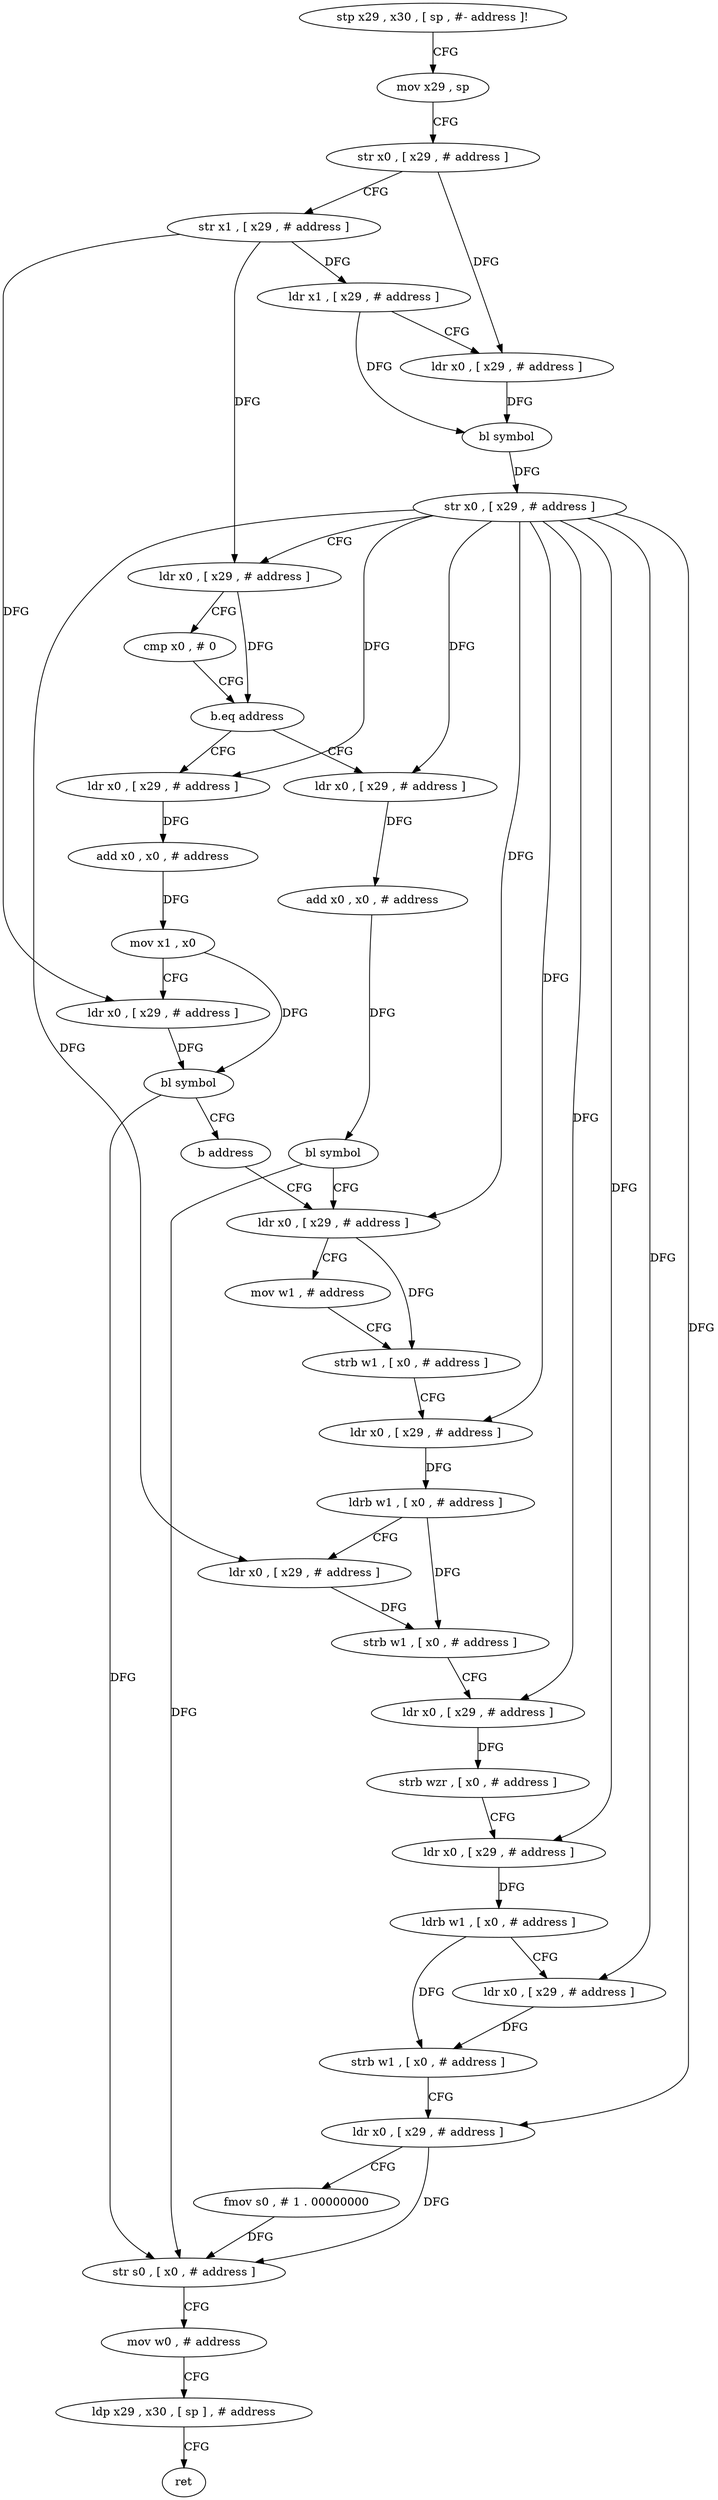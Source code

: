 digraph "func" {
"4265956" [label = "stp x29 , x30 , [ sp , #- address ]!" ]
"4265960" [label = "mov x29 , sp" ]
"4265964" [label = "str x0 , [ x29 , # address ]" ]
"4265968" [label = "str x1 , [ x29 , # address ]" ]
"4265972" [label = "ldr x1 , [ x29 , # address ]" ]
"4265976" [label = "ldr x0 , [ x29 , # address ]" ]
"4265980" [label = "bl symbol" ]
"4265984" [label = "str x0 , [ x29 , # address ]" ]
"4265988" [label = "ldr x0 , [ x29 , # address ]" ]
"4265992" [label = "cmp x0 , # 0" ]
"4265996" [label = "b.eq address" ]
"4266024" [label = "ldr x0 , [ x29 , # address ]" ]
"4266000" [label = "ldr x0 , [ x29 , # address ]" ]
"4266028" [label = "add x0 , x0 , # address" ]
"4266032" [label = "bl symbol" ]
"4266036" [label = "ldr x0 , [ x29 , # address ]" ]
"4266004" [label = "add x0 , x0 , # address" ]
"4266008" [label = "mov x1 , x0" ]
"4266012" [label = "ldr x0 , [ x29 , # address ]" ]
"4266016" [label = "bl symbol" ]
"4266020" [label = "b address" ]
"4266040" [label = "mov w1 , # address" ]
"4266044" [label = "strb w1 , [ x0 , # address ]" ]
"4266048" [label = "ldr x0 , [ x29 , # address ]" ]
"4266052" [label = "ldrb w1 , [ x0 , # address ]" ]
"4266056" [label = "ldr x0 , [ x29 , # address ]" ]
"4266060" [label = "strb w1 , [ x0 , # address ]" ]
"4266064" [label = "ldr x0 , [ x29 , # address ]" ]
"4266068" [label = "strb wzr , [ x0 , # address ]" ]
"4266072" [label = "ldr x0 , [ x29 , # address ]" ]
"4266076" [label = "ldrb w1 , [ x0 , # address ]" ]
"4266080" [label = "ldr x0 , [ x29 , # address ]" ]
"4266084" [label = "strb w1 , [ x0 , # address ]" ]
"4266088" [label = "ldr x0 , [ x29 , # address ]" ]
"4266092" [label = "fmov s0 , # 1 . 00000000" ]
"4266096" [label = "str s0 , [ x0 , # address ]" ]
"4266100" [label = "mov w0 , # address" ]
"4266104" [label = "ldp x29 , x30 , [ sp ] , # address" ]
"4266108" [label = "ret" ]
"4265956" -> "4265960" [ label = "CFG" ]
"4265960" -> "4265964" [ label = "CFG" ]
"4265964" -> "4265968" [ label = "CFG" ]
"4265964" -> "4265976" [ label = "DFG" ]
"4265968" -> "4265972" [ label = "DFG" ]
"4265968" -> "4265988" [ label = "DFG" ]
"4265968" -> "4266012" [ label = "DFG" ]
"4265972" -> "4265976" [ label = "CFG" ]
"4265972" -> "4265980" [ label = "DFG" ]
"4265976" -> "4265980" [ label = "DFG" ]
"4265980" -> "4265984" [ label = "DFG" ]
"4265984" -> "4265988" [ label = "CFG" ]
"4265984" -> "4266024" [ label = "DFG" ]
"4265984" -> "4266000" [ label = "DFG" ]
"4265984" -> "4266036" [ label = "DFG" ]
"4265984" -> "4266048" [ label = "DFG" ]
"4265984" -> "4266056" [ label = "DFG" ]
"4265984" -> "4266064" [ label = "DFG" ]
"4265984" -> "4266072" [ label = "DFG" ]
"4265984" -> "4266080" [ label = "DFG" ]
"4265984" -> "4266088" [ label = "DFG" ]
"4265988" -> "4265992" [ label = "CFG" ]
"4265988" -> "4265996" [ label = "DFG" ]
"4265992" -> "4265996" [ label = "CFG" ]
"4265996" -> "4266024" [ label = "CFG" ]
"4265996" -> "4266000" [ label = "CFG" ]
"4266024" -> "4266028" [ label = "DFG" ]
"4266000" -> "4266004" [ label = "DFG" ]
"4266028" -> "4266032" [ label = "DFG" ]
"4266032" -> "4266036" [ label = "CFG" ]
"4266032" -> "4266096" [ label = "DFG" ]
"4266036" -> "4266040" [ label = "CFG" ]
"4266036" -> "4266044" [ label = "DFG" ]
"4266004" -> "4266008" [ label = "DFG" ]
"4266008" -> "4266012" [ label = "CFG" ]
"4266008" -> "4266016" [ label = "DFG" ]
"4266012" -> "4266016" [ label = "DFG" ]
"4266016" -> "4266020" [ label = "CFG" ]
"4266016" -> "4266096" [ label = "DFG" ]
"4266020" -> "4266036" [ label = "CFG" ]
"4266040" -> "4266044" [ label = "CFG" ]
"4266044" -> "4266048" [ label = "CFG" ]
"4266048" -> "4266052" [ label = "DFG" ]
"4266052" -> "4266056" [ label = "CFG" ]
"4266052" -> "4266060" [ label = "DFG" ]
"4266056" -> "4266060" [ label = "DFG" ]
"4266060" -> "4266064" [ label = "CFG" ]
"4266064" -> "4266068" [ label = "DFG" ]
"4266068" -> "4266072" [ label = "CFG" ]
"4266072" -> "4266076" [ label = "DFG" ]
"4266076" -> "4266080" [ label = "CFG" ]
"4266076" -> "4266084" [ label = "DFG" ]
"4266080" -> "4266084" [ label = "DFG" ]
"4266084" -> "4266088" [ label = "CFG" ]
"4266088" -> "4266092" [ label = "CFG" ]
"4266088" -> "4266096" [ label = "DFG" ]
"4266092" -> "4266096" [ label = "DFG" ]
"4266096" -> "4266100" [ label = "CFG" ]
"4266100" -> "4266104" [ label = "CFG" ]
"4266104" -> "4266108" [ label = "CFG" ]
}
